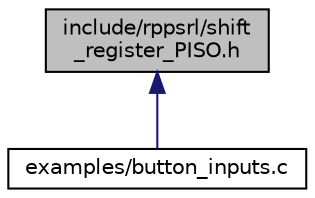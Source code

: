 digraph "include/rppsrl/shift_register_PISO.h"
{
 // LATEX_PDF_SIZE
  edge [fontname="Helvetica",fontsize="10",labelfontname="Helvetica",labelfontsize="10"];
  node [fontname="Helvetica",fontsize="10",shape=record];
  Node1 [label="include/rppsrl/shift\l_register_PISO.h",height=0.2,width=0.4,color="black", fillcolor="grey75", style="filled", fontcolor="black",tooltip="header for CD4021B shift register"];
  Node1 -> Node2 [dir="back",color="midnightblue",fontsize="10",style="solid",fontname="Helvetica"];
  Node2 [label="examples/button_inputs.c",height=0.2,width=0.4,color="black", fillcolor="white", style="filled",URL="$button__inputs_8c.html",tooltip="This is an example to demonstrate how to interface with a CD4021BE using the rppsr library."];
}
